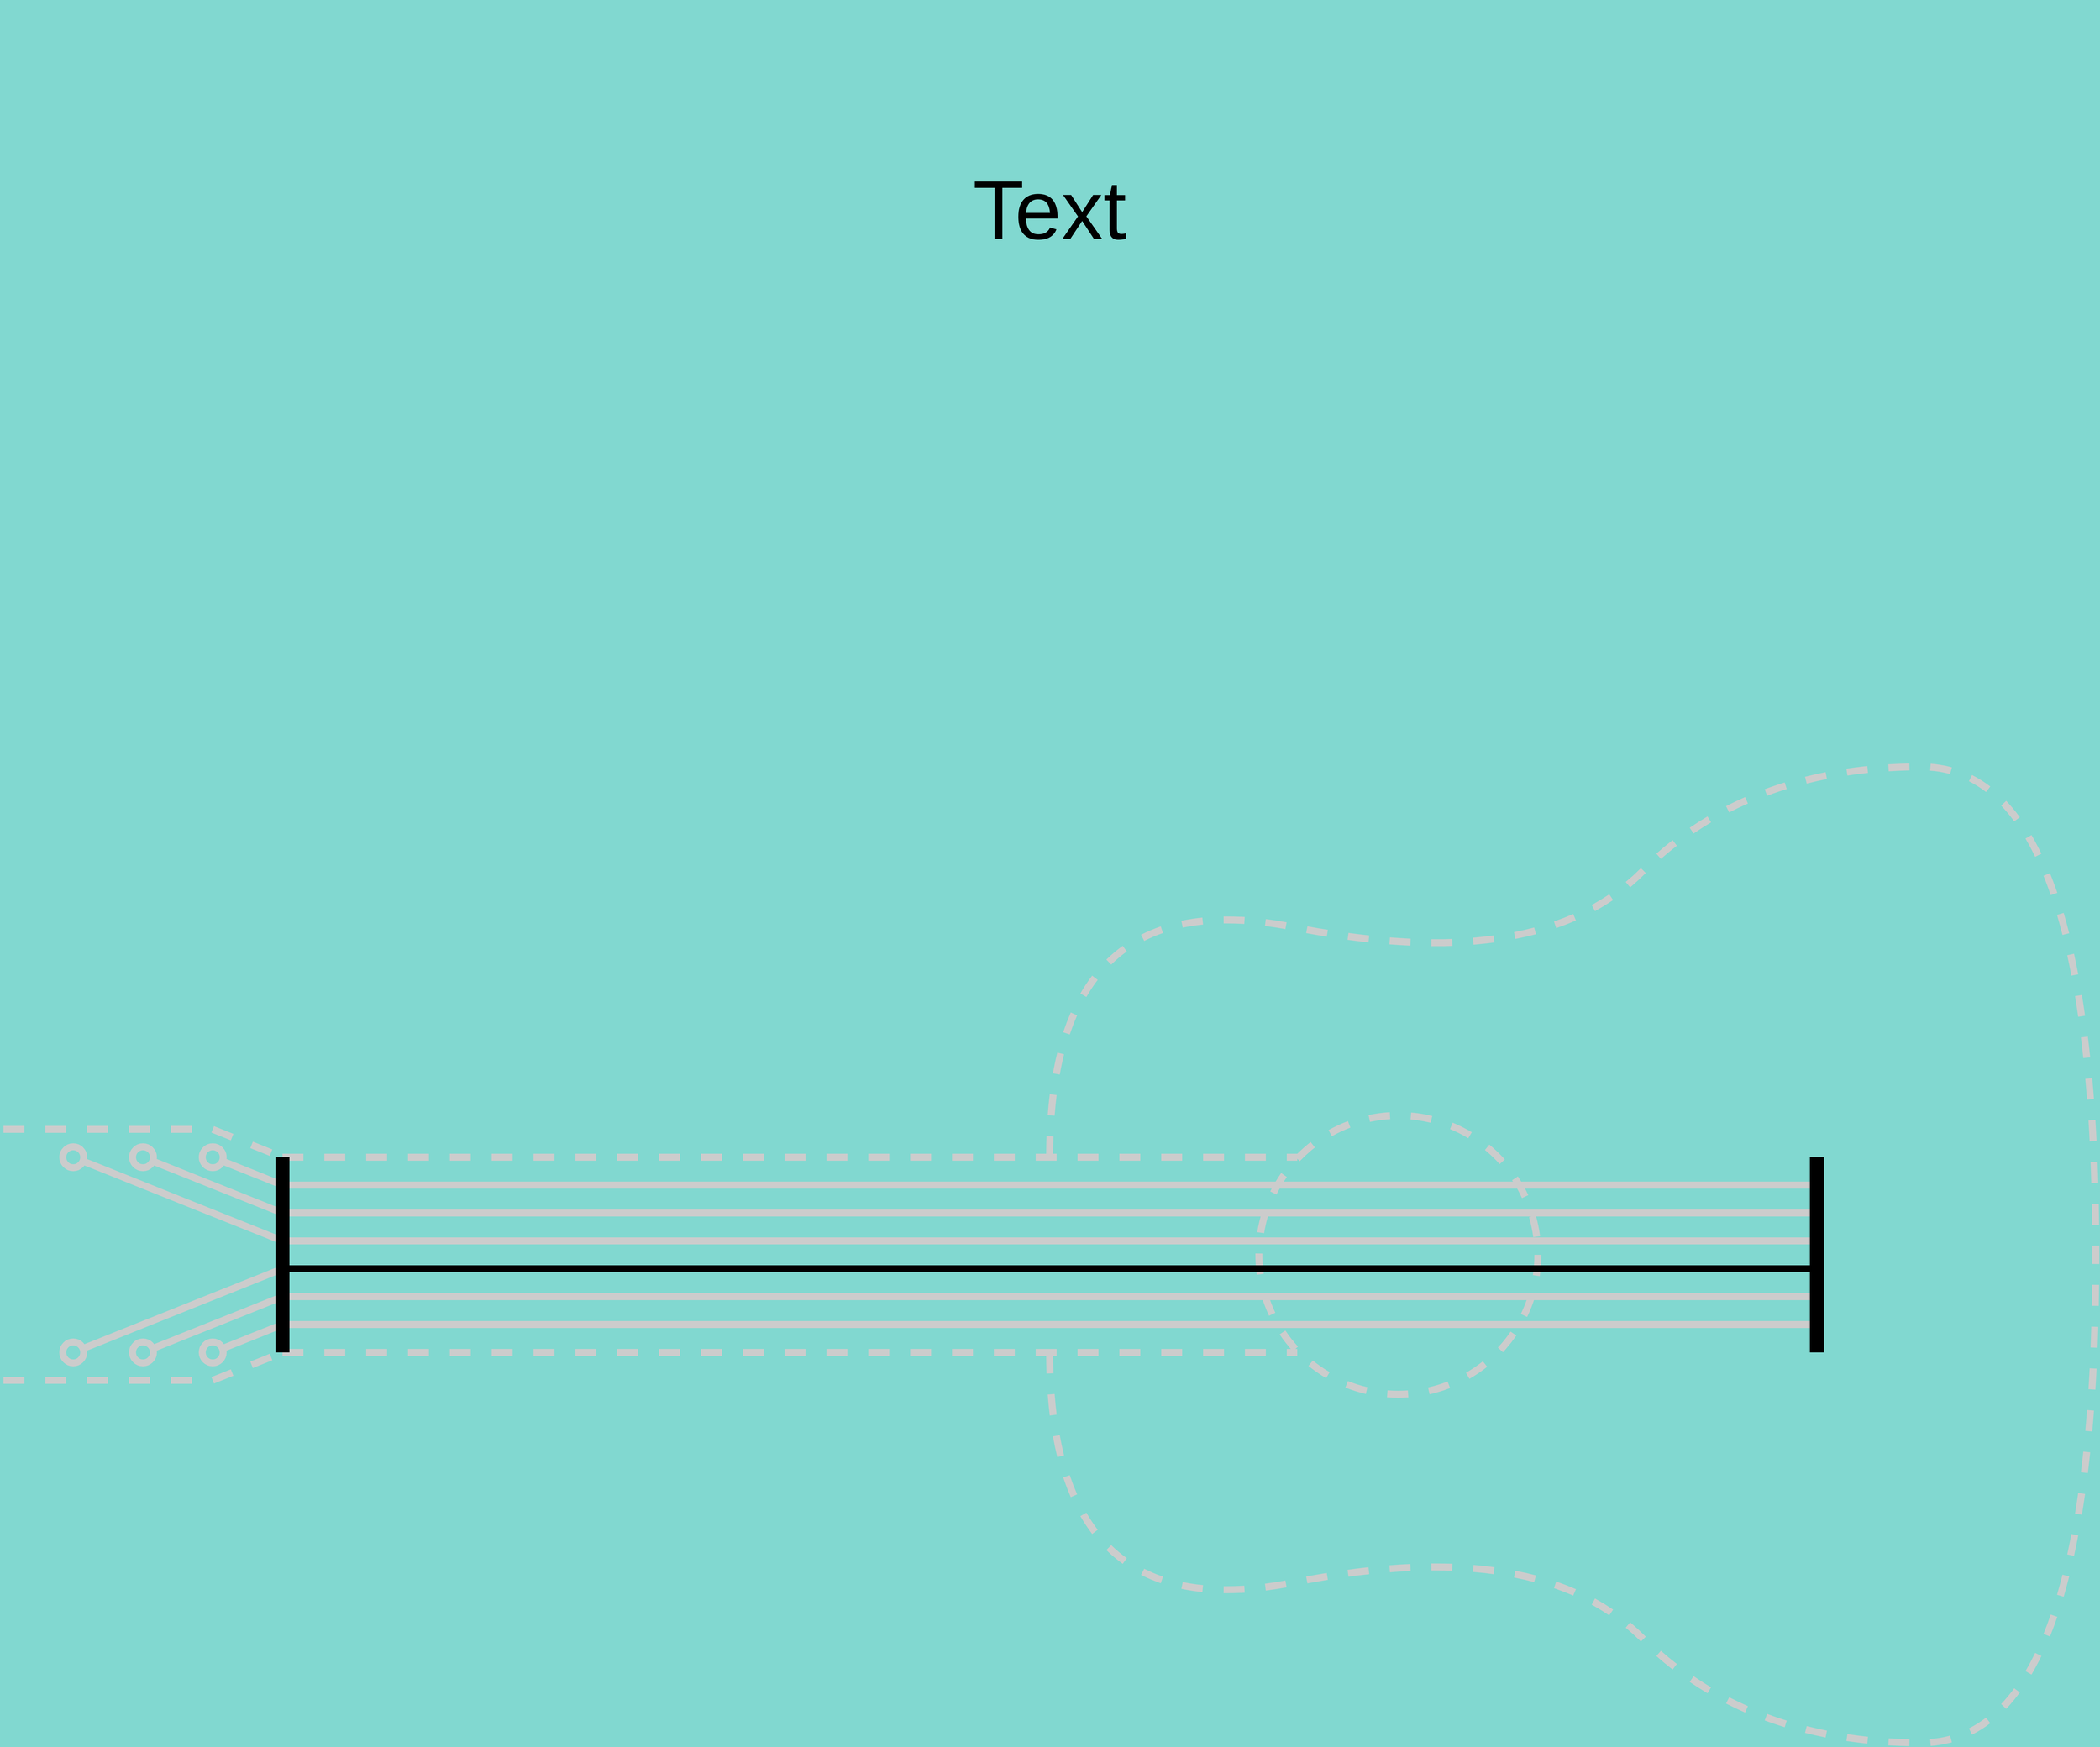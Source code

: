<mxfile version="20.1.1" type="github">
  <diagram id="jAkjb9qOhjbaiIQoaHy9" name="Page-1">
    <mxGraphModel dx="10680" dy="4140" grid="1" gridSize="200" guides="1" tooltips="1" connect="1" arrows="1" fold="1" page="1" pageScale="1" pageWidth="3000" pageHeight="3000" background="#81D8D0" math="1" shadow="0">
      <root>
        <mxCell id="0" />
        <mxCell id="1" parent="0" />
        <mxCell id="qqJ_djHY32RG2-X8zSMV-7" value="" style="ellipse;whiteSpace=wrap;html=1;aspect=fixed;fillColor=none;strokeColor=#CCCCCC;strokeWidth=10;dashed=1;" vertex="1" parent="1">
          <mxGeometry x="1800" y="1600" width="400" height="400" as="geometry" />
        </mxCell>
        <mxCell id="C10PNqj7YdnSPqgfZ7z--4" value="Text" style="text;html=1;strokeColor=none;fillColor=none;align=center;verticalAlign=middle;whiteSpace=wrap;rounded=0;fontSize=120;" parent="1" vertex="1">
          <mxGeometry width="3000" height="600" as="geometry" />
        </mxCell>
        <mxCell id="qqJ_djHY32RG2-X8zSMV-6" value="" style="endArrow=none;html=1;rounded=0;strokeColor=#000000;strokeWidth=10;" parent="1" edge="1">
          <mxGeometry width="50" height="50" relative="1" as="geometry">
            <mxPoint x="400" y="1820" as="sourcePoint" />
            <mxPoint x="2600" y="1820" as="targetPoint" />
          </mxGeometry>
        </mxCell>
        <mxCell id="qqJ_djHY32RG2-X8zSMV-8" value="" style="endArrow=none;html=1;rounded=0;strokeColor=#CCCCCC;strokeWidth=10;" parent="1" edge="1">
          <mxGeometry width="50" height="50" relative="1" as="geometry">
            <mxPoint x="400" y="1860" as="sourcePoint" />
            <mxPoint x="2600" y="1860" as="targetPoint" />
          </mxGeometry>
        </mxCell>
        <mxCell id="qqJ_djHY32RG2-X8zSMV-9" value="" style="endArrow=none;html=1;rounded=0;strokeColor=#CCCCCC;strokeWidth=10;" parent="1" edge="1">
          <mxGeometry width="50" height="50" relative="1" as="geometry">
            <mxPoint x="400" y="1900" as="sourcePoint" />
            <mxPoint x="2600" y="1900" as="targetPoint" />
          </mxGeometry>
        </mxCell>
        <mxCell id="qqJ_djHY32RG2-X8zSMV-10" value="" style="endArrow=none;html=1;rounded=0;strokeColor=#CCCCCC;strokeWidth=10;dashed=1;" parent="1" edge="1">
          <mxGeometry width="50" height="50" relative="1" as="geometry">
            <mxPoint x="400" y="1940" as="sourcePoint" />
            <mxPoint x="1855" y="1940" as="targetPoint" />
          </mxGeometry>
        </mxCell>
        <mxCell id="qqJ_djHY32RG2-X8zSMV-11" value="" style="endArrow=none;html=1;rounded=0;strokeColor=#CCCCCC;strokeWidth=10;" parent="1" edge="1">
          <mxGeometry width="50" height="50" relative="1" as="geometry">
            <mxPoint x="400" y="1780" as="sourcePoint" />
            <mxPoint x="2600" y="1780" as="targetPoint" />
          </mxGeometry>
        </mxCell>
        <mxCell id="qqJ_djHY32RG2-X8zSMV-12" value="" style="endArrow=none;html=1;rounded=0;strokeColor=#CCCCCC;strokeWidth=10;" parent="1" edge="1">
          <mxGeometry width="50" height="50" relative="1" as="geometry">
            <mxPoint x="400" y="1740" as="sourcePoint" />
            <mxPoint x="2600" y="1740" as="targetPoint" />
          </mxGeometry>
        </mxCell>
        <mxCell id="qqJ_djHY32RG2-X8zSMV-13" value="" style="endArrow=none;html=1;rounded=0;strokeColor=#CCCCCC;strokeWidth=10;" parent="1" edge="1">
          <mxGeometry width="50" height="50" relative="1" as="geometry">
            <mxPoint x="400" y="1700" as="sourcePoint" />
            <mxPoint x="2600" y="1700" as="targetPoint" />
          </mxGeometry>
        </mxCell>
        <mxCell id="qqJ_djHY32RG2-X8zSMV-14" value="" style="endArrow=none;html=1;rounded=0;strokeColor=#CCCCCC;strokeWidth=10;dashed=1;" parent="1" edge="1">
          <mxGeometry width="50" height="50" relative="1" as="geometry">
            <mxPoint x="400" y="1660" as="sourcePoint" />
            <mxPoint x="1855" y="1660" as="targetPoint" />
          </mxGeometry>
        </mxCell>
        <mxCell id="qqJ_djHY32RG2-X8zSMV-15" value="" style="endArrow=none;html=1;rounded=0;strokeColor=#CCCCCC;strokeWidth=10;startSize=30;startArrow=oval;startFill=0;" parent="1" edge="1">
          <mxGeometry width="50" height="50" relative="1" as="geometry">
            <mxPoint x="300" y="1940" as="sourcePoint" />
            <mxPoint x="400" y="1900" as="targetPoint" />
          </mxGeometry>
        </mxCell>
        <mxCell id="qqJ_djHY32RG2-X8zSMV-16" value="" style="endArrow=none;html=1;rounded=0;strokeColor=#CCCCCC;strokeWidth=10;startSize=30;startArrow=oval;startFill=0;" parent="1" edge="1">
          <mxGeometry width="50" height="50" relative="1" as="geometry">
            <mxPoint x="200" y="1940" as="sourcePoint" />
            <mxPoint x="400" y="1860" as="targetPoint" />
          </mxGeometry>
        </mxCell>
        <mxCell id="qqJ_djHY32RG2-X8zSMV-17" value="" style="endArrow=none;html=1;rounded=0;strokeColor=#CCCCCC;strokeWidth=10;startSize=30;startArrow=oval;startFill=0;" parent="1" edge="1">
          <mxGeometry width="50" height="50" relative="1" as="geometry">
            <mxPoint x="100" y="1940" as="sourcePoint" />
            <mxPoint x="400" y="1820" as="targetPoint" />
          </mxGeometry>
        </mxCell>
        <mxCell id="qqJ_djHY32RG2-X8zSMV-18" value="" style="endArrow=none;html=1;rounded=0;strokeColor=#CCCCCC;strokeWidth=10;startSize=30;startArrow=oval;startFill=0;" parent="1" edge="1">
          <mxGeometry width="50" height="50" relative="1" as="geometry">
            <mxPoint x="100" y="1660" as="sourcePoint" />
            <mxPoint x="400" y="1780" as="targetPoint" />
          </mxGeometry>
        </mxCell>
        <mxCell id="qqJ_djHY32RG2-X8zSMV-19" value="" style="endArrow=none;html=1;rounded=0;strokeColor=#CCCCCC;strokeWidth=10;startArrow=oval;startFill=0;startSize=30;" parent="1" edge="1">
          <mxGeometry width="50" height="50" relative="1" as="geometry">
            <mxPoint x="200" y="1660" as="sourcePoint" />
            <mxPoint x="400" y="1740" as="targetPoint" />
          </mxGeometry>
        </mxCell>
        <mxCell id="qqJ_djHY32RG2-X8zSMV-20" value="" style="endArrow=none;html=1;rounded=0;strokeColor=#CCCCCC;strokeWidth=10;startArrow=oval;startFill=0;targetPerimeterSpacing=0;endSize=6;endFill=0;sourcePerimeterSpacing=0;startSize=30;" parent="1" edge="1">
          <mxGeometry width="50" height="50" relative="1" as="geometry">
            <mxPoint x="300" y="1660" as="sourcePoint" />
            <mxPoint x="400" y="1700" as="targetPoint" />
          </mxGeometry>
        </mxCell>
        <mxCell id="qqJ_djHY32RG2-X8zSMV-21" value="" style="endArrow=none;html=1;rounded=0;strokeColor=#CCCCCC;strokeWidth=10;dashed=1;" parent="1" edge="1">
          <mxGeometry width="50" height="50" relative="1" as="geometry">
            <mxPoint x="300" y="1980" as="sourcePoint" />
            <mxPoint x="400" y="1940" as="targetPoint" />
          </mxGeometry>
        </mxCell>
        <mxCell id="qqJ_djHY32RG2-X8zSMV-22" value="" style="endArrow=none;html=1;rounded=0;strokeColor=#CCCCCC;strokeWidth=10;dashed=1;" parent="1" edge="1">
          <mxGeometry width="50" height="50" relative="1" as="geometry">
            <mxPoint x="300" y="1620" as="sourcePoint" />
            <mxPoint x="400" y="1660" as="targetPoint" />
          </mxGeometry>
        </mxCell>
        <mxCell id="qqJ_djHY32RG2-X8zSMV-23" value="" style="endArrow=none;html=1;rounded=0;strokeColor=#CCCCCC;strokeWidth=10;dashed=1;" parent="1" edge="1">
          <mxGeometry width="50" height="50" relative="1" as="geometry">
            <mxPoint y="1620" as="sourcePoint" />
            <mxPoint x="300" y="1620" as="targetPoint" />
          </mxGeometry>
        </mxCell>
        <mxCell id="qqJ_djHY32RG2-X8zSMV-24" value="" style="endArrow=none;html=1;rounded=0;strokeColor=#CCCCCC;strokeWidth=10;dashed=1;" parent="1" edge="1">
          <mxGeometry width="50" height="50" relative="1" as="geometry">
            <mxPoint y="1980" as="sourcePoint" />
            <mxPoint x="300" y="1980" as="targetPoint" />
          </mxGeometry>
        </mxCell>
        <mxCell id="qqJ_djHY32RG2-X8zSMV-25" value="" style="endArrow=none;html=1;rounded=0;strokeColor=#000000;strokeWidth=20;" parent="1" edge="1">
          <mxGeometry width="50" height="50" relative="1" as="geometry">
            <mxPoint x="400" y="1940" as="sourcePoint" />
            <mxPoint x="400" y="1660" as="targetPoint" />
          </mxGeometry>
        </mxCell>
        <mxCell id="qqJ_djHY32RG2-X8zSMV-26" value="" style="endArrow=none;html=1;rounded=0;strokeColor=#000000;strokeWidth=20;" parent="1" edge="1">
          <mxGeometry width="50" height="50" relative="1" as="geometry">
            <mxPoint x="2600" y="1940" as="sourcePoint" />
            <mxPoint x="2600" y="1660" as="targetPoint" />
          </mxGeometry>
        </mxCell>
        <mxCell id="qqJ_djHY32RG2-X8zSMV-27" value="" style="curved=1;endArrow=none;html=1;rounded=0;strokeColor=#CCCCCC;strokeWidth=10;endFill=0;dashed=1;" parent="1" edge="1">
          <mxGeometry width="50" height="50" relative="1" as="geometry">
            <mxPoint x="1500" y="1660" as="sourcePoint" />
            <mxPoint x="3000" y="1800" as="targetPoint" />
            <Array as="points">
              <mxPoint x="1500" y="1260" />
              <mxPoint x="2200" y="1400" />
              <mxPoint x="2500" y="1100" />
              <mxPoint x="3000" y="1100" />
            </Array>
          </mxGeometry>
        </mxCell>
        <mxCell id="qqJ_djHY32RG2-X8zSMV-1" value="" style="curved=1;endArrow=none;html=1;rounded=0;strokeColor=#CCCCCC;strokeWidth=10;endFill=0;dashed=1;" edge="1" parent="1">
          <mxGeometry width="50" height="50" relative="1" as="geometry">
            <mxPoint x="1500" y="1940" as="sourcePoint" />
            <mxPoint x="3000" y="1800" as="targetPoint" />
            <Array as="points">
              <mxPoint x="1500" y="2340" />
              <mxPoint x="2200" y="2200" />
              <mxPoint x="2500" y="2500" />
              <mxPoint x="3000" y="2500" />
            </Array>
          </mxGeometry>
        </mxCell>
      </root>
    </mxGraphModel>
  </diagram>
</mxfile>
